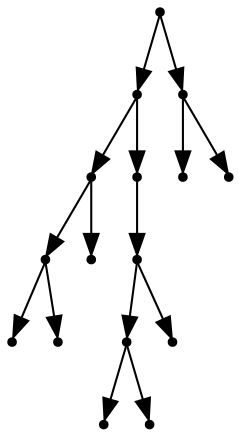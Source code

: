 digraph {
  15 [shape=point];
  11 [shape=point];
  4 [shape=point];
  2 [shape=point];
  0 [shape=point];
  1 [shape=point];
  3 [shape=point];
  10 [shape=point];
  9 [shape=point];
  7 [shape=point];
  5 [shape=point];
  6 [shape=point];
  8 [shape=point];
  14 [shape=point];
  12 [shape=point];
  13 [shape=point];
15 -> 11;
11 -> 4;
4 -> 2;
2 -> 0;
2 -> 1;
4 -> 3;
11 -> 10;
10 -> 9;
9 -> 7;
7 -> 5;
7 -> 6;
9 -> 8;
15 -> 14;
14 -> 12;
14 -> 13;
}
